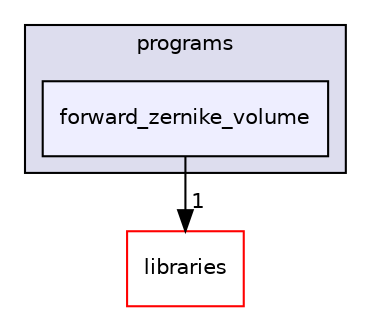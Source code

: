 digraph "xmipp/applications/programs/forward_zernike_volume" {
  compound=true
  node [ fontsize="10", fontname="Helvetica"];
  edge [ labelfontsize="10", labelfontname="Helvetica"];
  subgraph clusterdir_592b16dc4070b933e5655da2b0d20bbb {
    graph [ bgcolor="#ddddee", pencolor="black", label="programs" fontname="Helvetica", fontsize="10", URL="dir_592b16dc4070b933e5655da2b0d20bbb.html"]
  dir_3e6df04e1244fe46e801db38c02f919d [shape=box, label="forward_zernike_volume", style="filled", fillcolor="#eeeeff", pencolor="black", URL="dir_3e6df04e1244fe46e801db38c02f919d.html"];
  }
  dir_29dba3f3840f20df3b04d1972e99046b [shape=box label="libraries" fillcolor="white" style="filled" color="red" URL="dir_29dba3f3840f20df3b04d1972e99046b.html"];
  dir_3e6df04e1244fe46e801db38c02f919d->dir_29dba3f3840f20df3b04d1972e99046b [headlabel="1", labeldistance=1.5 headhref="dir_000096_000042.html"];
}
